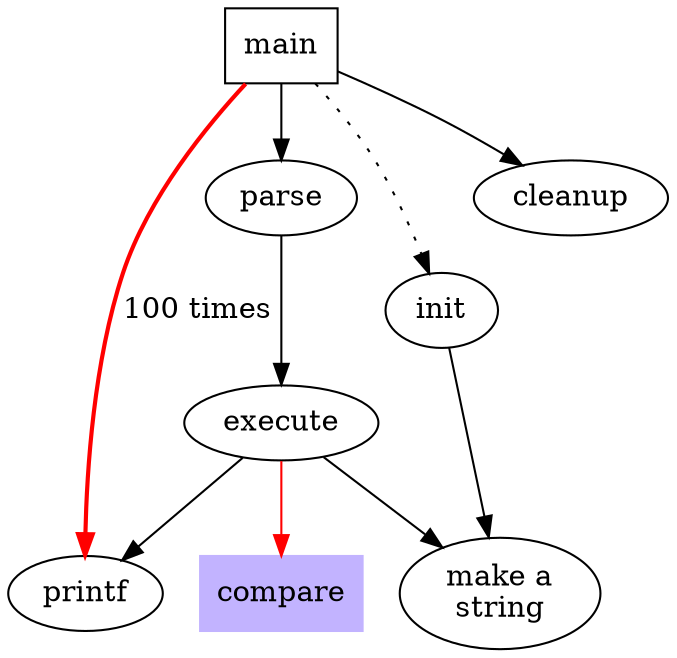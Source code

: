 // Figure 4: Drawing of fancy graph

digraph G {
    //size = "20,20";
    main [shape=box];
    main -> parse [weight=8];
    parse -> execute;
    main -> init [style=dotted];
    main -> cleanup;
    // edge to make_string and printf
    execute -> {make_string; printf};
    init -> make_string;
    // set edge color to red
    edge [color=red];
    main -> printf[style=bold,label="100 times"]
    make_string [label="make a\nstring"];
    // set node shape to box, filled and color rgb=(.7, .3, 1.0)
    node [shape=box,style=filled, color=".7 .3 1.0"];
    execute -> compare;
}
